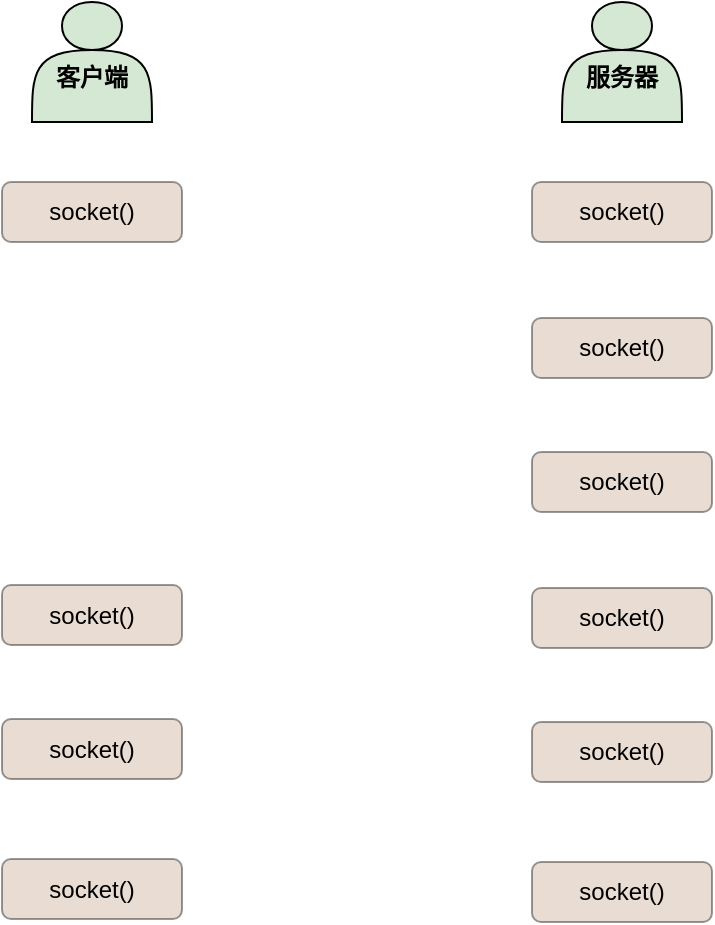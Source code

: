 <mxfile version="22.0.8" type="github">
  <diagram name="第 1 页" id="Kv1g2cWNmDUzKT-I0tPs">
    <mxGraphModel dx="1018" dy="611" grid="1" gridSize="10" guides="1" tooltips="1" connect="1" arrows="1" fold="1" page="1" pageScale="1" pageWidth="827" pageHeight="1169" math="0" shadow="0">
      <root>
        <mxCell id="0" />
        <mxCell id="1" parent="0" />
        <mxCell id="ybtzGjQQWgPssiMgLpUO-7" value="&lt;div&gt;&lt;b&gt;&lt;br&gt;&lt;/b&gt;&lt;/div&gt;&lt;div&gt;&lt;b&gt;客户端&lt;/b&gt;&lt;/div&gt;" style="shape=actor;whiteSpace=wrap;html=1;fillColor=#D5E8D4;" vertex="1" parent="1">
          <mxGeometry x="185" y="90" width="60" height="60" as="geometry" />
        </mxCell>
        <mxCell id="ybtzGjQQWgPssiMgLpUO-8" value="&lt;div&gt;&lt;b&gt;&lt;br&gt;&lt;/b&gt;&lt;/div&gt;&lt;div&gt;&lt;b&gt;服务器&lt;br&gt;&lt;/b&gt;&lt;/div&gt;" style="shape=actor;whiteSpace=wrap;html=1;fillColor=#D5E8D4;" vertex="1" parent="1">
          <mxGeometry x="450" y="90" width="60" height="60" as="geometry" />
        </mxCell>
        <mxCell id="ybtzGjQQWgPssiMgLpUO-9" value="socket()" style="rounded=1;whiteSpace=wrap;html=1;fillColor=#C7A78F;opacity=40;" vertex="1" parent="1">
          <mxGeometry x="435" y="180" width="90" height="30" as="geometry" />
        </mxCell>
        <mxCell id="ybtzGjQQWgPssiMgLpUO-10" value="socket()" style="rounded=1;whiteSpace=wrap;html=1;fillColor=#C7A78F;opacity=40;" vertex="1" parent="1">
          <mxGeometry x="435" y="248" width="90" height="30" as="geometry" />
        </mxCell>
        <mxCell id="ybtzGjQQWgPssiMgLpUO-11" value="socket()" style="rounded=1;whiteSpace=wrap;html=1;fillColor=#C7A78F;opacity=40;" vertex="1" parent="1">
          <mxGeometry x="435" y="315" width="90" height="30" as="geometry" />
        </mxCell>
        <mxCell id="ybtzGjQQWgPssiMgLpUO-12" value="socket()" style="rounded=1;whiteSpace=wrap;html=1;fillColor=#C7A78F;opacity=40;" vertex="1" parent="1">
          <mxGeometry x="435" y="383" width="90" height="30" as="geometry" />
        </mxCell>
        <mxCell id="ybtzGjQQWgPssiMgLpUO-13" value="socket()" style="rounded=1;whiteSpace=wrap;html=1;fillColor=#C7A78F;opacity=40;" vertex="1" parent="1">
          <mxGeometry x="435" y="450" width="90" height="30" as="geometry" />
        </mxCell>
        <mxCell id="ybtzGjQQWgPssiMgLpUO-14" value="socket()" style="rounded=1;whiteSpace=wrap;html=1;fillColor=#C7A78F;opacity=40;" vertex="1" parent="1">
          <mxGeometry x="435" y="520" width="90" height="30" as="geometry" />
        </mxCell>
        <mxCell id="ybtzGjQQWgPssiMgLpUO-15" value="socket()" style="rounded=1;whiteSpace=wrap;html=1;fillColor=#C7A78F;opacity=40;" vertex="1" parent="1">
          <mxGeometry x="170" y="381.5" width="90" height="30" as="geometry" />
        </mxCell>
        <mxCell id="ybtzGjQQWgPssiMgLpUO-16" value="socket()" style="rounded=1;whiteSpace=wrap;html=1;fillColor=#C7A78F;opacity=40;" vertex="1" parent="1">
          <mxGeometry x="170" y="448.5" width="90" height="30" as="geometry" />
        </mxCell>
        <mxCell id="ybtzGjQQWgPssiMgLpUO-17" value="socket()" style="rounded=1;whiteSpace=wrap;html=1;fillColor=#C7A78F;opacity=40;" vertex="1" parent="1">
          <mxGeometry x="170" y="518.5" width="90" height="30" as="geometry" />
        </mxCell>
        <mxCell id="ybtzGjQQWgPssiMgLpUO-18" value="socket()" style="rounded=1;whiteSpace=wrap;html=1;fillColor=#C7A78F;opacity=40;" vertex="1" parent="1">
          <mxGeometry x="170" y="180" width="90" height="30" as="geometry" />
        </mxCell>
      </root>
    </mxGraphModel>
  </diagram>
</mxfile>
